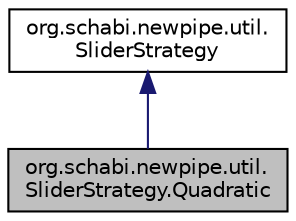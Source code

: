 digraph "org.schabi.newpipe.util.SliderStrategy.Quadratic"
{
 // LATEX_PDF_SIZE
  edge [fontname="Helvetica",fontsize="10",labelfontname="Helvetica",labelfontsize="10"];
  node [fontname="Helvetica",fontsize="10",shape=record];
  Node2 [label="org.schabi.newpipe.util.\lSliderStrategy.Quadratic",height=0.2,width=0.4,color="black", fillcolor="grey75", style="filled", fontcolor="black",tooltip=" "];
  Node3 -> Node2 [dir="back",color="midnightblue",fontsize="10",style="solid",fontname="Helvetica"];
  Node3 [label="org.schabi.newpipe.util.\lSliderStrategy",height=0.2,width=0.4,color="black", fillcolor="white", style="filled",URL="$interfaceorg_1_1schabi_1_1newpipe_1_1util_1_1_slider_strategy.html",tooltip=" "];
}
